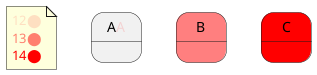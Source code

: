 {
  "sha1": "nhxlpxp5hcks0zl2se729xanwiobvb2",
  "insertion": {
    "when": "2024-06-04T17:28:38.617Z",
    "url": "https://forum.plantuml.net/12542/color-alpha-channel-ignored-for-text-in-svg?show=12546#c12546",
    "user": "plantuml@gmail.com"
  }
}
@startuml
skinparam shadowing false
note as n
  <color:#FF000020>12⬤</color>
  <color:#FF000080>13⬤</color>
  <color:#FF0000FF>14⬤</color>
end note
state "A<color:#FF000020>A" as A
state B #FF000080
state C #FF0000FF
@enduml

